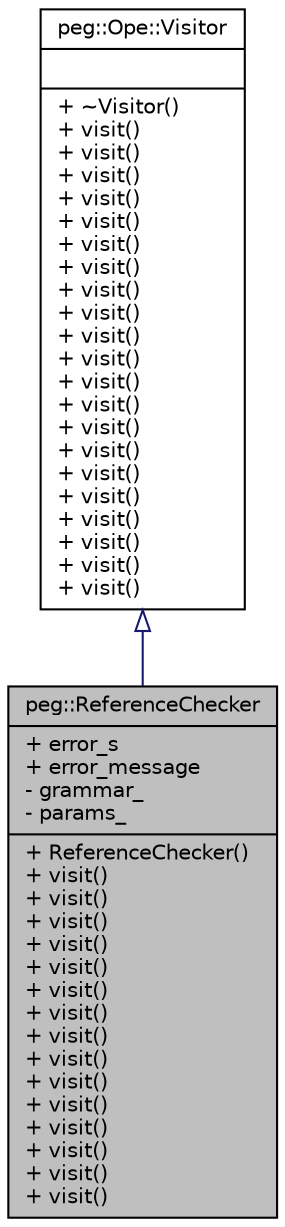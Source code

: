digraph "peg::ReferenceChecker"
{
 // LATEX_PDF_SIZE
  edge [fontname="Helvetica",fontsize="10",labelfontname="Helvetica",labelfontsize="10"];
  node [fontname="Helvetica",fontsize="10",shape=record];
  Node1 [label="{peg::ReferenceChecker\n|+ error_s\l+ error_message\l- grammar_\l- params_\l|+ ReferenceChecker()\l+ visit()\l+ visit()\l+ visit()\l+ visit()\l+ visit()\l+ visit()\l+ visit()\l+ visit()\l+ visit()\l+ visit()\l+ visit()\l+ visit()\l+ visit()\l+ visit()\l+ visit()\l}",height=0.2,width=0.4,color="black", fillcolor="grey75", style="filled", fontcolor="black",tooltip=" "];
  Node2 -> Node1 [dir="back",color="midnightblue",fontsize="10",style="solid",arrowtail="onormal"];
  Node2 [label="{peg::Ope::Visitor\n||+ ~Visitor()\l+ visit()\l+ visit()\l+ visit()\l+ visit()\l+ visit()\l+ visit()\l+ visit()\l+ visit()\l+ visit()\l+ visit()\l+ visit()\l+ visit()\l+ visit()\l+ visit()\l+ visit()\l+ visit()\l+ visit()\l+ visit()\l+ visit()\l+ visit()\l+ visit()\l}",height=0.2,width=0.4,color="black", fillcolor="white", style="filled",URL="$structpeg_1_1Ope_1_1Visitor.html",tooltip=" "];
}
